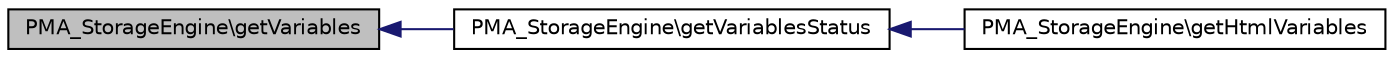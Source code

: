 digraph G
{
  edge [fontname="Helvetica",fontsize="10",labelfontname="Helvetica",labelfontsize="10"];
  node [fontname="Helvetica",fontsize="10",shape=record];
  rankdir="LR";
  Node1 [label="PMA_StorageEngine\\getVariables",height=0.2,width=0.4,color="black", fillcolor="grey75", style="filled" fontcolor="black"];
  Node1 -> Node2 [dir="back",color="midnightblue",fontsize="10",style="solid",fontname="Helvetica"];
  Node2 [label="PMA_StorageEngine\\getVariablesStatus",height=0.2,width=0.4,color="black", fillcolor="white", style="filled",URL="$classPMA__StorageEngine.html#a6a1fd75e8900b993c5da16ab45495f9d",tooltip="returns array with detailed info about engine specific server variables"];
  Node2 -> Node3 [dir="back",color="midnightblue",fontsize="10",style="solid",fontname="Helvetica"];
  Node3 [label="PMA_StorageEngine\\getHtmlVariables",height=0.2,width=0.4,color="black", fillcolor="white", style="filled",URL="$classPMA__StorageEngine.html#ab45bd9762bbe818b1f175da26b443966",tooltip="returns as HTML table of the engine&#39;s server variables"];
}
